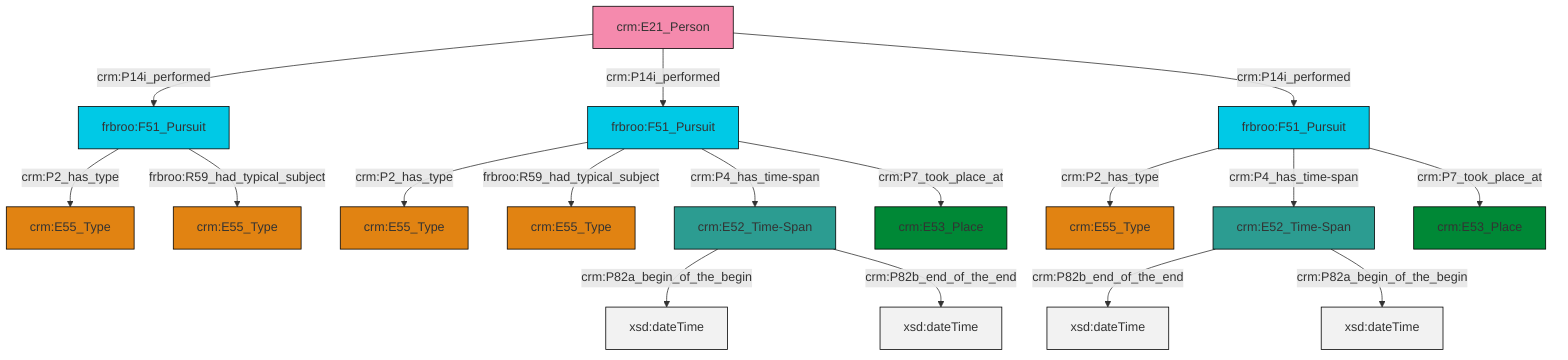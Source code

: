 graph TD
classDef Literal fill:#f2f2f2,stroke:#000000;
classDef CRM_Entity fill:#FFFFFF,stroke:#000000;
classDef Temporal_Entity fill:#00C9E6, stroke:#000000;
classDef Type fill:#E18312, stroke:#000000;
classDef Time-Span fill:#2C9C91, stroke:#000000;
classDef Appellation fill:#FFEB7F, stroke:#000000;
classDef Place fill:#008836, stroke:#000000;
classDef Persistent_Item fill:#B266B2, stroke:#000000;
classDef Conceptual_Object fill:#FFD700, stroke:#000000;
classDef Physical_Thing fill:#D2B48C, stroke:#000000;
classDef Actor fill:#f58aad, stroke:#000000;
classDef PC_Classes fill:#4ce600, stroke:#000000;
classDef Multi fill:#cccccc,stroke:#000000;

4["crm:E52_Time-Span"]:::Time-Span -->|crm:P82b_end_of_the_end| 5[xsd:dateTime]:::Literal
6["frbroo:F51_Pursuit"]:::Temporal_Entity -->|crm:P2_has_type| 7["crm:E55_Type"]:::Type
9["crm:E21_Person"]:::Actor -->|crm:P14i_performed| 10["frbroo:F51_Pursuit"]:::Temporal_Entity
10["frbroo:F51_Pursuit"]:::Temporal_Entity -->|crm:P2_has_type| 19["crm:E55_Type"]:::Type
10["frbroo:F51_Pursuit"]:::Temporal_Entity -->|frbroo:R59_had_typical_subject| 2["crm:E55_Type"]:::Type
20["crm:E52_Time-Span"]:::Time-Span -->|crm:P82a_begin_of_the_begin| 21[xsd:dateTime]:::Literal
17["frbroo:F51_Pursuit"]:::Temporal_Entity -->|crm:P2_has_type| 22["crm:E55_Type"]:::Type
20["crm:E52_Time-Span"]:::Time-Span -->|crm:P82b_end_of_the_end| 24[xsd:dateTime]:::Literal
6["frbroo:F51_Pursuit"]:::Temporal_Entity -->|frbroo:R59_had_typical_subject| 11["crm:E55_Type"]:::Type
9["crm:E21_Person"]:::Actor -->|crm:P14i_performed| 6["frbroo:F51_Pursuit"]:::Temporal_Entity
17["frbroo:F51_Pursuit"]:::Temporal_Entity -->|crm:P4_has_time-span| 4["crm:E52_Time-Span"]:::Time-Span
17["frbroo:F51_Pursuit"]:::Temporal_Entity -->|crm:P7_took_place_at| 0["crm:E53_Place"]:::Place
4["crm:E52_Time-Span"]:::Time-Span -->|crm:P82a_begin_of_the_begin| 27[xsd:dateTime]:::Literal
6["frbroo:F51_Pursuit"]:::Temporal_Entity -->|crm:P4_has_time-span| 20["crm:E52_Time-Span"]:::Time-Span
6["frbroo:F51_Pursuit"]:::Temporal_Entity -->|crm:P7_took_place_at| 28["crm:E53_Place"]:::Place
9["crm:E21_Person"]:::Actor -->|crm:P14i_performed| 17["frbroo:F51_Pursuit"]:::Temporal_Entity